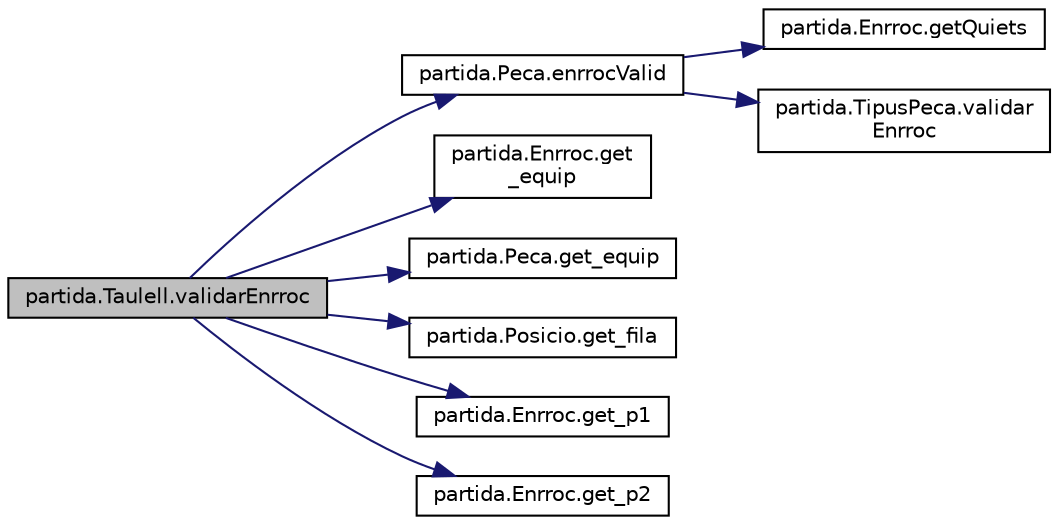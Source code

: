 digraph "partida.Taulell.validarEnrroc"
{
 // LATEX_PDF_SIZE
  edge [fontname="Helvetica",fontsize="10",labelfontname="Helvetica",labelfontsize="10"];
  node [fontname="Helvetica",fontsize="10",shape=record];
  rankdir="LR";
  Node1 [label="partida.Taulell.validarEnrroc",height=0.2,width=0.4,color="black", fillcolor="grey75", style="filled", fontcolor="black",tooltip="Fa totes les comprovacions per veure si l'enroc entrat es valid o no."];
  Node1 -> Node2 [color="midnightblue",fontsize="10",style="solid"];
  Node2 [label="partida.Peca.enrrocValid",height=0.2,width=0.4,color="black", fillcolor="white", style="filled",URL="$classpartida_1_1_peca.html#a8b258f6875773e0981f1b7c768adbb25",tooltip="Validació del Enrroc mirant si és el primer Moviment."];
  Node2 -> Node3 [color="midnightblue",fontsize="10",style="solid"];
  Node3 [label="partida.Enrroc.getQuiets",height=0.2,width=0.4,color="black", fillcolor="white", style="filled",URL="$classpartida_1_1_enrroc.html#af5fd342d6f1866fc13304f4211cd542f",tooltip="Quiets."];
  Node2 -> Node4 [color="midnightblue",fontsize="10",style="solid"];
  Node4 [label="partida.TipusPeca.validar\lEnrroc",height=0.2,width=0.4,color="black", fillcolor="white", style="filled",URL="$classpartida_1_1_tipus_peca.html#a869e5932a298695ccaaa08285935b42b",tooltip="Comprova si l'enrroc és vàlid."];
  Node1 -> Node5 [color="midnightblue",fontsize="10",style="solid"];
  Node5 [label="partida.Enrroc.get\l_equip",height=0.2,width=0.4,color="black", fillcolor="white", style="filled",URL="$classpartida_1_1_enrroc.html#aa0e2a69af57ed2a3f70058610db1a845",tooltip="Equip."];
  Node1 -> Node6 [color="midnightblue",fontsize="10",style="solid"];
  Node6 [label="partida.Peca.get_equip",height=0.2,width=0.4,color="black", fillcolor="white", style="filled",URL="$classpartida_1_1_peca.html#acf746f82f289a4a6b9c13f518df1fe6b",tooltip="Equip."];
  Node1 -> Node7 [color="midnightblue",fontsize="10",style="solid"];
  Node7 [label="partida.Posicio.get_fila",height=0.2,width=0.4,color="black", fillcolor="white", style="filled",URL="$classpartida_1_1_posicio.html#afd3e4dfc10d7a4ce1587ebc641cbbee5",tooltip="Fila."];
  Node1 -> Node8 [color="midnightblue",fontsize="10",style="solid"];
  Node8 [label="partida.Enrroc.get_p1",height=0.2,width=0.4,color="black", fillcolor="white", style="filled",URL="$classpartida_1_1_enrroc.html#a4f4b454bc7fe59b7f7a25ef49a5d53b7",tooltip="Posició 1."];
  Node1 -> Node9 [color="midnightblue",fontsize="10",style="solid"];
  Node9 [label="partida.Enrroc.get_p2",height=0.2,width=0.4,color="black", fillcolor="white", style="filled",URL="$classpartida_1_1_enrroc.html#a16702c29d9c38ca51f0d6f0835611d17",tooltip="Posició 2."];
}

